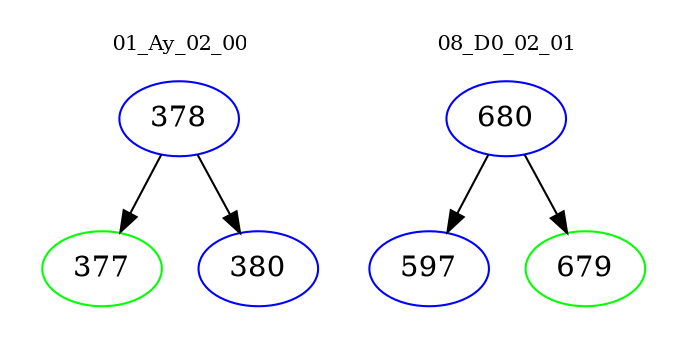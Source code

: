 digraph{
subgraph cluster_0 {
color = white
label = "01_Ay_02_00";
fontsize=10;
T0_378 [label="378", color="blue"]
T0_378 -> T0_377 [color="black"]
T0_377 [label="377", color="green"]
T0_378 -> T0_380 [color="black"]
T0_380 [label="380", color="blue"]
}
subgraph cluster_1 {
color = white
label = "08_D0_02_01";
fontsize=10;
T1_680 [label="680", color="blue"]
T1_680 -> T1_597 [color="black"]
T1_597 [label="597", color="blue"]
T1_680 -> T1_679 [color="black"]
T1_679 [label="679", color="green"]
}
}
